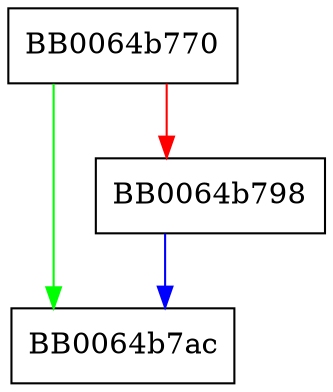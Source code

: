 digraph OSSL_STORE_SEARCH_by_issuer_serial {
  node [shape="box"];
  graph [splines=ortho];
  BB0064b770 -> BB0064b7ac [color="green"];
  BB0064b770 -> BB0064b798 [color="red"];
  BB0064b798 -> BB0064b7ac [color="blue"];
}